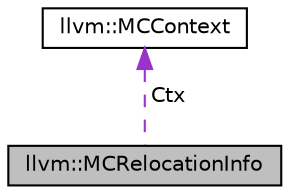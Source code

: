 digraph "llvm::MCRelocationInfo"
{
 // LATEX_PDF_SIZE
  bgcolor="transparent";
  edge [fontname="Helvetica",fontsize="10",labelfontname="Helvetica",labelfontsize="10"];
  node [fontname="Helvetica",fontsize="10",shape="box"];
  Node1 [label="llvm::MCRelocationInfo",height=0.2,width=0.4,color="black", fillcolor="grey75", style="filled", fontcolor="black",tooltip="Create MCExprs from relocations found in an object file."];
  Node2 -> Node1 [dir="back",color="darkorchid3",fontsize="10",style="dashed",label=" Ctx" ,fontname="Helvetica"];
  Node2 [label="llvm::MCContext",height=0.2,width=0.4,color="black",URL="$classllvm_1_1MCContext.html",tooltip="Context object for machine code objects."];
}
